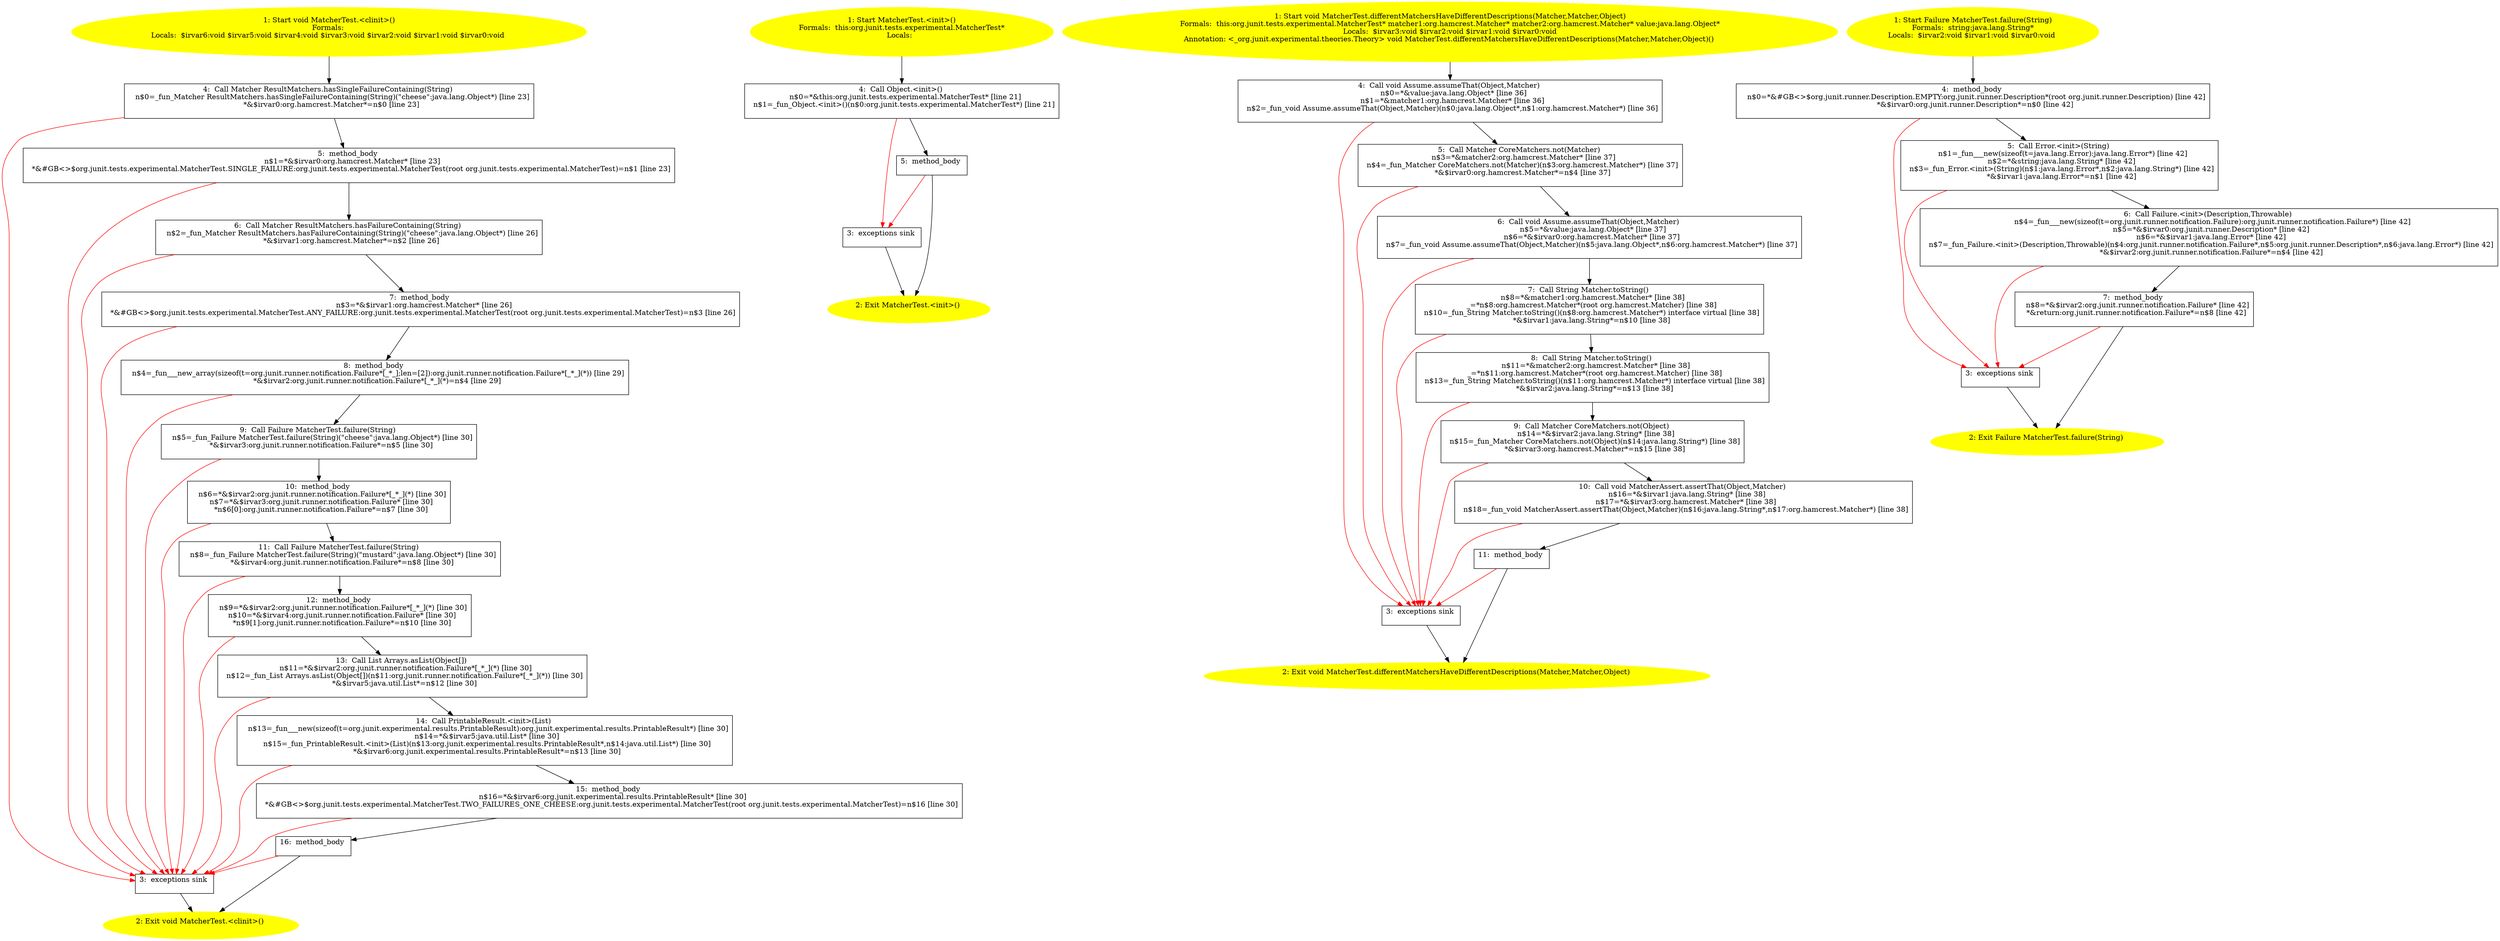 /* @generated */
digraph cfg {
"org.junit.tests.experimental.MatcherTest.<clinit>():void.55f333c6be1b368272109b7e64d44fb5_1" [label="1: Start void MatcherTest.<clinit>()\nFormals: \nLocals:  $irvar6:void $irvar5:void $irvar4:void $irvar3:void $irvar2:void $irvar1:void $irvar0:void \n  " color=yellow style=filled]
	

	 "org.junit.tests.experimental.MatcherTest.<clinit>():void.55f333c6be1b368272109b7e64d44fb5_1" -> "org.junit.tests.experimental.MatcherTest.<clinit>():void.55f333c6be1b368272109b7e64d44fb5_4" ;
"org.junit.tests.experimental.MatcherTest.<clinit>():void.55f333c6be1b368272109b7e64d44fb5_2" [label="2: Exit void MatcherTest.<clinit>() \n  " color=yellow style=filled]
	

"org.junit.tests.experimental.MatcherTest.<clinit>():void.55f333c6be1b368272109b7e64d44fb5_3" [label="3:  exceptions sink \n  " shape="box"]
	

	 "org.junit.tests.experimental.MatcherTest.<clinit>():void.55f333c6be1b368272109b7e64d44fb5_3" -> "org.junit.tests.experimental.MatcherTest.<clinit>():void.55f333c6be1b368272109b7e64d44fb5_2" ;
"org.junit.tests.experimental.MatcherTest.<clinit>():void.55f333c6be1b368272109b7e64d44fb5_4" [label="4:  Call Matcher ResultMatchers.hasSingleFailureContaining(String) \n   n$0=_fun_Matcher ResultMatchers.hasSingleFailureContaining(String)(\"cheese\":java.lang.Object*) [line 23]\n  *&$irvar0:org.hamcrest.Matcher*=n$0 [line 23]\n " shape="box"]
	

	 "org.junit.tests.experimental.MatcherTest.<clinit>():void.55f333c6be1b368272109b7e64d44fb5_4" -> "org.junit.tests.experimental.MatcherTest.<clinit>():void.55f333c6be1b368272109b7e64d44fb5_5" ;
	 "org.junit.tests.experimental.MatcherTest.<clinit>():void.55f333c6be1b368272109b7e64d44fb5_4" -> "org.junit.tests.experimental.MatcherTest.<clinit>():void.55f333c6be1b368272109b7e64d44fb5_3" [color="red" ];
"org.junit.tests.experimental.MatcherTest.<clinit>():void.55f333c6be1b368272109b7e64d44fb5_5" [label="5:  method_body \n   n$1=*&$irvar0:org.hamcrest.Matcher* [line 23]\n  *&#GB<>$org.junit.tests.experimental.MatcherTest.SINGLE_FAILURE:org.junit.tests.experimental.MatcherTest(root org.junit.tests.experimental.MatcherTest)=n$1 [line 23]\n " shape="box"]
	

	 "org.junit.tests.experimental.MatcherTest.<clinit>():void.55f333c6be1b368272109b7e64d44fb5_5" -> "org.junit.tests.experimental.MatcherTest.<clinit>():void.55f333c6be1b368272109b7e64d44fb5_6" ;
	 "org.junit.tests.experimental.MatcherTest.<clinit>():void.55f333c6be1b368272109b7e64d44fb5_5" -> "org.junit.tests.experimental.MatcherTest.<clinit>():void.55f333c6be1b368272109b7e64d44fb5_3" [color="red" ];
"org.junit.tests.experimental.MatcherTest.<clinit>():void.55f333c6be1b368272109b7e64d44fb5_6" [label="6:  Call Matcher ResultMatchers.hasFailureContaining(String) \n   n$2=_fun_Matcher ResultMatchers.hasFailureContaining(String)(\"cheese\":java.lang.Object*) [line 26]\n  *&$irvar1:org.hamcrest.Matcher*=n$2 [line 26]\n " shape="box"]
	

	 "org.junit.tests.experimental.MatcherTest.<clinit>():void.55f333c6be1b368272109b7e64d44fb5_6" -> "org.junit.tests.experimental.MatcherTest.<clinit>():void.55f333c6be1b368272109b7e64d44fb5_7" ;
	 "org.junit.tests.experimental.MatcherTest.<clinit>():void.55f333c6be1b368272109b7e64d44fb5_6" -> "org.junit.tests.experimental.MatcherTest.<clinit>():void.55f333c6be1b368272109b7e64d44fb5_3" [color="red" ];
"org.junit.tests.experimental.MatcherTest.<clinit>():void.55f333c6be1b368272109b7e64d44fb5_7" [label="7:  method_body \n   n$3=*&$irvar1:org.hamcrest.Matcher* [line 26]\n  *&#GB<>$org.junit.tests.experimental.MatcherTest.ANY_FAILURE:org.junit.tests.experimental.MatcherTest(root org.junit.tests.experimental.MatcherTest)=n$3 [line 26]\n " shape="box"]
	

	 "org.junit.tests.experimental.MatcherTest.<clinit>():void.55f333c6be1b368272109b7e64d44fb5_7" -> "org.junit.tests.experimental.MatcherTest.<clinit>():void.55f333c6be1b368272109b7e64d44fb5_8" ;
	 "org.junit.tests.experimental.MatcherTest.<clinit>():void.55f333c6be1b368272109b7e64d44fb5_7" -> "org.junit.tests.experimental.MatcherTest.<clinit>():void.55f333c6be1b368272109b7e64d44fb5_3" [color="red" ];
"org.junit.tests.experimental.MatcherTest.<clinit>():void.55f333c6be1b368272109b7e64d44fb5_8" [label="8:  method_body \n   n$4=_fun___new_array(sizeof(t=org.junit.runner.notification.Failure*[_*_];len=[2]):org.junit.runner.notification.Failure*[_*_](*)) [line 29]\n  *&$irvar2:org.junit.runner.notification.Failure*[_*_](*)=n$4 [line 29]\n " shape="box"]
	

	 "org.junit.tests.experimental.MatcherTest.<clinit>():void.55f333c6be1b368272109b7e64d44fb5_8" -> "org.junit.tests.experimental.MatcherTest.<clinit>():void.55f333c6be1b368272109b7e64d44fb5_9" ;
	 "org.junit.tests.experimental.MatcherTest.<clinit>():void.55f333c6be1b368272109b7e64d44fb5_8" -> "org.junit.tests.experimental.MatcherTest.<clinit>():void.55f333c6be1b368272109b7e64d44fb5_3" [color="red" ];
"org.junit.tests.experimental.MatcherTest.<clinit>():void.55f333c6be1b368272109b7e64d44fb5_9" [label="9:  Call Failure MatcherTest.failure(String) \n   n$5=_fun_Failure MatcherTest.failure(String)(\"cheese\":java.lang.Object*) [line 30]\n  *&$irvar3:org.junit.runner.notification.Failure*=n$5 [line 30]\n " shape="box"]
	

	 "org.junit.tests.experimental.MatcherTest.<clinit>():void.55f333c6be1b368272109b7e64d44fb5_9" -> "org.junit.tests.experimental.MatcherTest.<clinit>():void.55f333c6be1b368272109b7e64d44fb5_10" ;
	 "org.junit.tests.experimental.MatcherTest.<clinit>():void.55f333c6be1b368272109b7e64d44fb5_9" -> "org.junit.tests.experimental.MatcherTest.<clinit>():void.55f333c6be1b368272109b7e64d44fb5_3" [color="red" ];
"org.junit.tests.experimental.MatcherTest.<clinit>():void.55f333c6be1b368272109b7e64d44fb5_10" [label="10:  method_body \n   n$6=*&$irvar2:org.junit.runner.notification.Failure*[_*_](*) [line 30]\n  n$7=*&$irvar3:org.junit.runner.notification.Failure* [line 30]\n  *n$6[0]:org.junit.runner.notification.Failure*=n$7 [line 30]\n " shape="box"]
	

	 "org.junit.tests.experimental.MatcherTest.<clinit>():void.55f333c6be1b368272109b7e64d44fb5_10" -> "org.junit.tests.experimental.MatcherTest.<clinit>():void.55f333c6be1b368272109b7e64d44fb5_11" ;
	 "org.junit.tests.experimental.MatcherTest.<clinit>():void.55f333c6be1b368272109b7e64d44fb5_10" -> "org.junit.tests.experimental.MatcherTest.<clinit>():void.55f333c6be1b368272109b7e64d44fb5_3" [color="red" ];
"org.junit.tests.experimental.MatcherTest.<clinit>():void.55f333c6be1b368272109b7e64d44fb5_11" [label="11:  Call Failure MatcherTest.failure(String) \n   n$8=_fun_Failure MatcherTest.failure(String)(\"mustard\":java.lang.Object*) [line 30]\n  *&$irvar4:org.junit.runner.notification.Failure*=n$8 [line 30]\n " shape="box"]
	

	 "org.junit.tests.experimental.MatcherTest.<clinit>():void.55f333c6be1b368272109b7e64d44fb5_11" -> "org.junit.tests.experimental.MatcherTest.<clinit>():void.55f333c6be1b368272109b7e64d44fb5_12" ;
	 "org.junit.tests.experimental.MatcherTest.<clinit>():void.55f333c6be1b368272109b7e64d44fb5_11" -> "org.junit.tests.experimental.MatcherTest.<clinit>():void.55f333c6be1b368272109b7e64d44fb5_3" [color="red" ];
"org.junit.tests.experimental.MatcherTest.<clinit>():void.55f333c6be1b368272109b7e64d44fb5_12" [label="12:  method_body \n   n$9=*&$irvar2:org.junit.runner.notification.Failure*[_*_](*) [line 30]\n  n$10=*&$irvar4:org.junit.runner.notification.Failure* [line 30]\n  *n$9[1]:org.junit.runner.notification.Failure*=n$10 [line 30]\n " shape="box"]
	

	 "org.junit.tests.experimental.MatcherTest.<clinit>():void.55f333c6be1b368272109b7e64d44fb5_12" -> "org.junit.tests.experimental.MatcherTest.<clinit>():void.55f333c6be1b368272109b7e64d44fb5_13" ;
	 "org.junit.tests.experimental.MatcherTest.<clinit>():void.55f333c6be1b368272109b7e64d44fb5_12" -> "org.junit.tests.experimental.MatcherTest.<clinit>():void.55f333c6be1b368272109b7e64d44fb5_3" [color="red" ];
"org.junit.tests.experimental.MatcherTest.<clinit>():void.55f333c6be1b368272109b7e64d44fb5_13" [label="13:  Call List Arrays.asList(Object[]) \n   n$11=*&$irvar2:org.junit.runner.notification.Failure*[_*_](*) [line 30]\n  n$12=_fun_List Arrays.asList(Object[])(n$11:org.junit.runner.notification.Failure*[_*_](*)) [line 30]\n  *&$irvar5:java.util.List*=n$12 [line 30]\n " shape="box"]
	

	 "org.junit.tests.experimental.MatcherTest.<clinit>():void.55f333c6be1b368272109b7e64d44fb5_13" -> "org.junit.tests.experimental.MatcherTest.<clinit>():void.55f333c6be1b368272109b7e64d44fb5_14" ;
	 "org.junit.tests.experimental.MatcherTest.<clinit>():void.55f333c6be1b368272109b7e64d44fb5_13" -> "org.junit.tests.experimental.MatcherTest.<clinit>():void.55f333c6be1b368272109b7e64d44fb5_3" [color="red" ];
"org.junit.tests.experimental.MatcherTest.<clinit>():void.55f333c6be1b368272109b7e64d44fb5_14" [label="14:  Call PrintableResult.<init>(List) \n   n$13=_fun___new(sizeof(t=org.junit.experimental.results.PrintableResult):org.junit.experimental.results.PrintableResult*) [line 30]\n  n$14=*&$irvar5:java.util.List* [line 30]\n  n$15=_fun_PrintableResult.<init>(List)(n$13:org.junit.experimental.results.PrintableResult*,n$14:java.util.List*) [line 30]\n  *&$irvar6:org.junit.experimental.results.PrintableResult*=n$13 [line 30]\n " shape="box"]
	

	 "org.junit.tests.experimental.MatcherTest.<clinit>():void.55f333c6be1b368272109b7e64d44fb5_14" -> "org.junit.tests.experimental.MatcherTest.<clinit>():void.55f333c6be1b368272109b7e64d44fb5_15" ;
	 "org.junit.tests.experimental.MatcherTest.<clinit>():void.55f333c6be1b368272109b7e64d44fb5_14" -> "org.junit.tests.experimental.MatcherTest.<clinit>():void.55f333c6be1b368272109b7e64d44fb5_3" [color="red" ];
"org.junit.tests.experimental.MatcherTest.<clinit>():void.55f333c6be1b368272109b7e64d44fb5_15" [label="15:  method_body \n   n$16=*&$irvar6:org.junit.experimental.results.PrintableResult* [line 30]\n  *&#GB<>$org.junit.tests.experimental.MatcherTest.TWO_FAILURES_ONE_CHEESE:org.junit.tests.experimental.MatcherTest(root org.junit.tests.experimental.MatcherTest)=n$16 [line 30]\n " shape="box"]
	

	 "org.junit.tests.experimental.MatcherTest.<clinit>():void.55f333c6be1b368272109b7e64d44fb5_15" -> "org.junit.tests.experimental.MatcherTest.<clinit>():void.55f333c6be1b368272109b7e64d44fb5_16" ;
	 "org.junit.tests.experimental.MatcherTest.<clinit>():void.55f333c6be1b368272109b7e64d44fb5_15" -> "org.junit.tests.experimental.MatcherTest.<clinit>():void.55f333c6be1b368272109b7e64d44fb5_3" [color="red" ];
"org.junit.tests.experimental.MatcherTest.<clinit>():void.55f333c6be1b368272109b7e64d44fb5_16" [label="16:  method_body \n  " shape="box"]
	

	 "org.junit.tests.experimental.MatcherTest.<clinit>():void.55f333c6be1b368272109b7e64d44fb5_16" -> "org.junit.tests.experimental.MatcherTest.<clinit>():void.55f333c6be1b368272109b7e64d44fb5_2" ;
	 "org.junit.tests.experimental.MatcherTest.<clinit>():void.55f333c6be1b368272109b7e64d44fb5_16" -> "org.junit.tests.experimental.MatcherTest.<clinit>():void.55f333c6be1b368272109b7e64d44fb5_3" [color="red" ];
"org.junit.tests.experimental.MatcherTest.<init>().9c3d7553a6a5e92604df7b5fba1ed1a2_1" [label="1: Start MatcherTest.<init>()\nFormals:  this:org.junit.tests.experimental.MatcherTest*\nLocals:  \n  " color=yellow style=filled]
	

	 "org.junit.tests.experimental.MatcherTest.<init>().9c3d7553a6a5e92604df7b5fba1ed1a2_1" -> "org.junit.tests.experimental.MatcherTest.<init>().9c3d7553a6a5e92604df7b5fba1ed1a2_4" ;
"org.junit.tests.experimental.MatcherTest.<init>().9c3d7553a6a5e92604df7b5fba1ed1a2_2" [label="2: Exit MatcherTest.<init>() \n  " color=yellow style=filled]
	

"org.junit.tests.experimental.MatcherTest.<init>().9c3d7553a6a5e92604df7b5fba1ed1a2_3" [label="3:  exceptions sink \n  " shape="box"]
	

	 "org.junit.tests.experimental.MatcherTest.<init>().9c3d7553a6a5e92604df7b5fba1ed1a2_3" -> "org.junit.tests.experimental.MatcherTest.<init>().9c3d7553a6a5e92604df7b5fba1ed1a2_2" ;
"org.junit.tests.experimental.MatcherTest.<init>().9c3d7553a6a5e92604df7b5fba1ed1a2_4" [label="4:  Call Object.<init>() \n   n$0=*&this:org.junit.tests.experimental.MatcherTest* [line 21]\n  n$1=_fun_Object.<init>()(n$0:org.junit.tests.experimental.MatcherTest*) [line 21]\n " shape="box"]
	

	 "org.junit.tests.experimental.MatcherTest.<init>().9c3d7553a6a5e92604df7b5fba1ed1a2_4" -> "org.junit.tests.experimental.MatcherTest.<init>().9c3d7553a6a5e92604df7b5fba1ed1a2_5" ;
	 "org.junit.tests.experimental.MatcherTest.<init>().9c3d7553a6a5e92604df7b5fba1ed1a2_4" -> "org.junit.tests.experimental.MatcherTest.<init>().9c3d7553a6a5e92604df7b5fba1ed1a2_3" [color="red" ];
"org.junit.tests.experimental.MatcherTest.<init>().9c3d7553a6a5e92604df7b5fba1ed1a2_5" [label="5:  method_body \n  " shape="box"]
	

	 "org.junit.tests.experimental.MatcherTest.<init>().9c3d7553a6a5e92604df7b5fba1ed1a2_5" -> "org.junit.tests.experimental.MatcherTest.<init>().9c3d7553a6a5e92604df7b5fba1ed1a2_2" ;
	 "org.junit.tests.experimental.MatcherTest.<init>().9c3d7553a6a5e92604df7b5fba1ed1a2_5" -> "org.junit.tests.experimental.MatcherTest.<init>().9c3d7553a6a5e92604df7b5fba1ed1a2_3" [color="red" ];
"org.junit.tests.experimental.MatcherTest.differentMatchersHaveDifferentDescriptions(org.hamcrest.Mat.c66edfb973ecd1dfc65a28a95ddf0ad2_1" [label="1: Start void MatcherTest.differentMatchersHaveDifferentDescriptions(Matcher,Matcher,Object)\nFormals:  this:org.junit.tests.experimental.MatcherTest* matcher1:org.hamcrest.Matcher* matcher2:org.hamcrest.Matcher* value:java.lang.Object*\nLocals:  $irvar3:void $irvar2:void $irvar1:void $irvar0:void\nAnnotation: <_org.junit.experimental.theories.Theory> void MatcherTest.differentMatchersHaveDifferentDescriptions(Matcher,Matcher,Object)() \n  " color=yellow style=filled]
	

	 "org.junit.tests.experimental.MatcherTest.differentMatchersHaveDifferentDescriptions(org.hamcrest.Mat.c66edfb973ecd1dfc65a28a95ddf0ad2_1" -> "org.junit.tests.experimental.MatcherTest.differentMatchersHaveDifferentDescriptions(org.hamcrest.Mat.c66edfb973ecd1dfc65a28a95ddf0ad2_4" ;
"org.junit.tests.experimental.MatcherTest.differentMatchersHaveDifferentDescriptions(org.hamcrest.Mat.c66edfb973ecd1dfc65a28a95ddf0ad2_2" [label="2: Exit void MatcherTest.differentMatchersHaveDifferentDescriptions(Matcher,Matcher,Object) \n  " color=yellow style=filled]
	

"org.junit.tests.experimental.MatcherTest.differentMatchersHaveDifferentDescriptions(org.hamcrest.Mat.c66edfb973ecd1dfc65a28a95ddf0ad2_3" [label="3:  exceptions sink \n  " shape="box"]
	

	 "org.junit.tests.experimental.MatcherTest.differentMatchersHaveDifferentDescriptions(org.hamcrest.Mat.c66edfb973ecd1dfc65a28a95ddf0ad2_3" -> "org.junit.tests.experimental.MatcherTest.differentMatchersHaveDifferentDescriptions(org.hamcrest.Mat.c66edfb973ecd1dfc65a28a95ddf0ad2_2" ;
"org.junit.tests.experimental.MatcherTest.differentMatchersHaveDifferentDescriptions(org.hamcrest.Mat.c66edfb973ecd1dfc65a28a95ddf0ad2_4" [label="4:  Call void Assume.assumeThat(Object,Matcher) \n   n$0=*&value:java.lang.Object* [line 36]\n  n$1=*&matcher1:org.hamcrest.Matcher* [line 36]\n  n$2=_fun_void Assume.assumeThat(Object,Matcher)(n$0:java.lang.Object*,n$1:org.hamcrest.Matcher*) [line 36]\n " shape="box"]
	

	 "org.junit.tests.experimental.MatcherTest.differentMatchersHaveDifferentDescriptions(org.hamcrest.Mat.c66edfb973ecd1dfc65a28a95ddf0ad2_4" -> "org.junit.tests.experimental.MatcherTest.differentMatchersHaveDifferentDescriptions(org.hamcrest.Mat.c66edfb973ecd1dfc65a28a95ddf0ad2_5" ;
	 "org.junit.tests.experimental.MatcherTest.differentMatchersHaveDifferentDescriptions(org.hamcrest.Mat.c66edfb973ecd1dfc65a28a95ddf0ad2_4" -> "org.junit.tests.experimental.MatcherTest.differentMatchersHaveDifferentDescriptions(org.hamcrest.Mat.c66edfb973ecd1dfc65a28a95ddf0ad2_3" [color="red" ];
"org.junit.tests.experimental.MatcherTest.differentMatchersHaveDifferentDescriptions(org.hamcrest.Mat.c66edfb973ecd1dfc65a28a95ddf0ad2_5" [label="5:  Call Matcher CoreMatchers.not(Matcher) \n   n$3=*&matcher2:org.hamcrest.Matcher* [line 37]\n  n$4=_fun_Matcher CoreMatchers.not(Matcher)(n$3:org.hamcrest.Matcher*) [line 37]\n  *&$irvar0:org.hamcrest.Matcher*=n$4 [line 37]\n " shape="box"]
	

	 "org.junit.tests.experimental.MatcherTest.differentMatchersHaveDifferentDescriptions(org.hamcrest.Mat.c66edfb973ecd1dfc65a28a95ddf0ad2_5" -> "org.junit.tests.experimental.MatcherTest.differentMatchersHaveDifferentDescriptions(org.hamcrest.Mat.c66edfb973ecd1dfc65a28a95ddf0ad2_6" ;
	 "org.junit.tests.experimental.MatcherTest.differentMatchersHaveDifferentDescriptions(org.hamcrest.Mat.c66edfb973ecd1dfc65a28a95ddf0ad2_5" -> "org.junit.tests.experimental.MatcherTest.differentMatchersHaveDifferentDescriptions(org.hamcrest.Mat.c66edfb973ecd1dfc65a28a95ddf0ad2_3" [color="red" ];
"org.junit.tests.experimental.MatcherTest.differentMatchersHaveDifferentDescriptions(org.hamcrest.Mat.c66edfb973ecd1dfc65a28a95ddf0ad2_6" [label="6:  Call void Assume.assumeThat(Object,Matcher) \n   n$5=*&value:java.lang.Object* [line 37]\n  n$6=*&$irvar0:org.hamcrest.Matcher* [line 37]\n  n$7=_fun_void Assume.assumeThat(Object,Matcher)(n$5:java.lang.Object*,n$6:org.hamcrest.Matcher*) [line 37]\n " shape="box"]
	

	 "org.junit.tests.experimental.MatcherTest.differentMatchersHaveDifferentDescriptions(org.hamcrest.Mat.c66edfb973ecd1dfc65a28a95ddf0ad2_6" -> "org.junit.tests.experimental.MatcherTest.differentMatchersHaveDifferentDescriptions(org.hamcrest.Mat.c66edfb973ecd1dfc65a28a95ddf0ad2_7" ;
	 "org.junit.tests.experimental.MatcherTest.differentMatchersHaveDifferentDescriptions(org.hamcrest.Mat.c66edfb973ecd1dfc65a28a95ddf0ad2_6" -> "org.junit.tests.experimental.MatcherTest.differentMatchersHaveDifferentDescriptions(org.hamcrest.Mat.c66edfb973ecd1dfc65a28a95ddf0ad2_3" [color="red" ];
"org.junit.tests.experimental.MatcherTest.differentMatchersHaveDifferentDescriptions(org.hamcrest.Mat.c66edfb973ecd1dfc65a28a95ddf0ad2_7" [label="7:  Call String Matcher.toString() \n   n$8=*&matcher1:org.hamcrest.Matcher* [line 38]\n  _=*n$8:org.hamcrest.Matcher*(root org.hamcrest.Matcher) [line 38]\n  n$10=_fun_String Matcher.toString()(n$8:org.hamcrest.Matcher*) interface virtual [line 38]\n  *&$irvar1:java.lang.String*=n$10 [line 38]\n " shape="box"]
	

	 "org.junit.tests.experimental.MatcherTest.differentMatchersHaveDifferentDescriptions(org.hamcrest.Mat.c66edfb973ecd1dfc65a28a95ddf0ad2_7" -> "org.junit.tests.experimental.MatcherTest.differentMatchersHaveDifferentDescriptions(org.hamcrest.Mat.c66edfb973ecd1dfc65a28a95ddf0ad2_8" ;
	 "org.junit.tests.experimental.MatcherTest.differentMatchersHaveDifferentDescriptions(org.hamcrest.Mat.c66edfb973ecd1dfc65a28a95ddf0ad2_7" -> "org.junit.tests.experimental.MatcherTest.differentMatchersHaveDifferentDescriptions(org.hamcrest.Mat.c66edfb973ecd1dfc65a28a95ddf0ad2_3" [color="red" ];
"org.junit.tests.experimental.MatcherTest.differentMatchersHaveDifferentDescriptions(org.hamcrest.Mat.c66edfb973ecd1dfc65a28a95ddf0ad2_8" [label="8:  Call String Matcher.toString() \n   n$11=*&matcher2:org.hamcrest.Matcher* [line 38]\n  _=*n$11:org.hamcrest.Matcher*(root org.hamcrest.Matcher) [line 38]\n  n$13=_fun_String Matcher.toString()(n$11:org.hamcrest.Matcher*) interface virtual [line 38]\n  *&$irvar2:java.lang.String*=n$13 [line 38]\n " shape="box"]
	

	 "org.junit.tests.experimental.MatcherTest.differentMatchersHaveDifferentDescriptions(org.hamcrest.Mat.c66edfb973ecd1dfc65a28a95ddf0ad2_8" -> "org.junit.tests.experimental.MatcherTest.differentMatchersHaveDifferentDescriptions(org.hamcrest.Mat.c66edfb973ecd1dfc65a28a95ddf0ad2_9" ;
	 "org.junit.tests.experimental.MatcherTest.differentMatchersHaveDifferentDescriptions(org.hamcrest.Mat.c66edfb973ecd1dfc65a28a95ddf0ad2_8" -> "org.junit.tests.experimental.MatcherTest.differentMatchersHaveDifferentDescriptions(org.hamcrest.Mat.c66edfb973ecd1dfc65a28a95ddf0ad2_3" [color="red" ];
"org.junit.tests.experimental.MatcherTest.differentMatchersHaveDifferentDescriptions(org.hamcrest.Mat.c66edfb973ecd1dfc65a28a95ddf0ad2_9" [label="9:  Call Matcher CoreMatchers.not(Object) \n   n$14=*&$irvar2:java.lang.String* [line 38]\n  n$15=_fun_Matcher CoreMatchers.not(Object)(n$14:java.lang.String*) [line 38]\n  *&$irvar3:org.hamcrest.Matcher*=n$15 [line 38]\n " shape="box"]
	

	 "org.junit.tests.experimental.MatcherTest.differentMatchersHaveDifferentDescriptions(org.hamcrest.Mat.c66edfb973ecd1dfc65a28a95ddf0ad2_9" -> "org.junit.tests.experimental.MatcherTest.differentMatchersHaveDifferentDescriptions(org.hamcrest.Mat.c66edfb973ecd1dfc65a28a95ddf0ad2_10" ;
	 "org.junit.tests.experimental.MatcherTest.differentMatchersHaveDifferentDescriptions(org.hamcrest.Mat.c66edfb973ecd1dfc65a28a95ddf0ad2_9" -> "org.junit.tests.experimental.MatcherTest.differentMatchersHaveDifferentDescriptions(org.hamcrest.Mat.c66edfb973ecd1dfc65a28a95ddf0ad2_3" [color="red" ];
"org.junit.tests.experimental.MatcherTest.differentMatchersHaveDifferentDescriptions(org.hamcrest.Mat.c66edfb973ecd1dfc65a28a95ddf0ad2_10" [label="10:  Call void MatcherAssert.assertThat(Object,Matcher) \n   n$16=*&$irvar1:java.lang.String* [line 38]\n  n$17=*&$irvar3:org.hamcrest.Matcher* [line 38]\n  n$18=_fun_void MatcherAssert.assertThat(Object,Matcher)(n$16:java.lang.String*,n$17:org.hamcrest.Matcher*) [line 38]\n " shape="box"]
	

	 "org.junit.tests.experimental.MatcherTest.differentMatchersHaveDifferentDescriptions(org.hamcrest.Mat.c66edfb973ecd1dfc65a28a95ddf0ad2_10" -> "org.junit.tests.experimental.MatcherTest.differentMatchersHaveDifferentDescriptions(org.hamcrest.Mat.c66edfb973ecd1dfc65a28a95ddf0ad2_11" ;
	 "org.junit.tests.experimental.MatcherTest.differentMatchersHaveDifferentDescriptions(org.hamcrest.Mat.c66edfb973ecd1dfc65a28a95ddf0ad2_10" -> "org.junit.tests.experimental.MatcherTest.differentMatchersHaveDifferentDescriptions(org.hamcrest.Mat.c66edfb973ecd1dfc65a28a95ddf0ad2_3" [color="red" ];
"org.junit.tests.experimental.MatcherTest.differentMatchersHaveDifferentDescriptions(org.hamcrest.Mat.c66edfb973ecd1dfc65a28a95ddf0ad2_11" [label="11:  method_body \n  " shape="box"]
	

	 "org.junit.tests.experimental.MatcherTest.differentMatchersHaveDifferentDescriptions(org.hamcrest.Mat.c66edfb973ecd1dfc65a28a95ddf0ad2_11" -> "org.junit.tests.experimental.MatcherTest.differentMatchersHaveDifferentDescriptions(org.hamcrest.Mat.c66edfb973ecd1dfc65a28a95ddf0ad2_2" ;
	 "org.junit.tests.experimental.MatcherTest.differentMatchersHaveDifferentDescriptions(org.hamcrest.Mat.c66edfb973ecd1dfc65a28a95ddf0ad2_11" -> "org.junit.tests.experimental.MatcherTest.differentMatchersHaveDifferentDescriptions(org.hamcrest.Mat.c66edfb973ecd1dfc65a28a95ddf0ad2_3" [color="red" ];
"org.junit.tests.experimental.MatcherTest.failure(java.lang.String):org.junit.runner.notification.Fai.ba030991962db5712526c4b59d18436d_1" [label="1: Start Failure MatcherTest.failure(String)\nFormals:  string:java.lang.String*\nLocals:  $irvar2:void $irvar1:void $irvar0:void \n  " color=yellow style=filled]
	

	 "org.junit.tests.experimental.MatcherTest.failure(java.lang.String):org.junit.runner.notification.Fai.ba030991962db5712526c4b59d18436d_1" -> "org.junit.tests.experimental.MatcherTest.failure(java.lang.String):org.junit.runner.notification.Fai.ba030991962db5712526c4b59d18436d_4" ;
"org.junit.tests.experimental.MatcherTest.failure(java.lang.String):org.junit.runner.notification.Fai.ba030991962db5712526c4b59d18436d_2" [label="2: Exit Failure MatcherTest.failure(String) \n  " color=yellow style=filled]
	

"org.junit.tests.experimental.MatcherTest.failure(java.lang.String):org.junit.runner.notification.Fai.ba030991962db5712526c4b59d18436d_3" [label="3:  exceptions sink \n  " shape="box"]
	

	 "org.junit.tests.experimental.MatcherTest.failure(java.lang.String):org.junit.runner.notification.Fai.ba030991962db5712526c4b59d18436d_3" -> "org.junit.tests.experimental.MatcherTest.failure(java.lang.String):org.junit.runner.notification.Fai.ba030991962db5712526c4b59d18436d_2" ;
"org.junit.tests.experimental.MatcherTest.failure(java.lang.String):org.junit.runner.notification.Fai.ba030991962db5712526c4b59d18436d_4" [label="4:  method_body \n   n$0=*&#GB<>$org.junit.runner.Description.EMPTY:org.junit.runner.Description*(root org.junit.runner.Description) [line 42]\n  *&$irvar0:org.junit.runner.Description*=n$0 [line 42]\n " shape="box"]
	

	 "org.junit.tests.experimental.MatcherTest.failure(java.lang.String):org.junit.runner.notification.Fai.ba030991962db5712526c4b59d18436d_4" -> "org.junit.tests.experimental.MatcherTest.failure(java.lang.String):org.junit.runner.notification.Fai.ba030991962db5712526c4b59d18436d_5" ;
	 "org.junit.tests.experimental.MatcherTest.failure(java.lang.String):org.junit.runner.notification.Fai.ba030991962db5712526c4b59d18436d_4" -> "org.junit.tests.experimental.MatcherTest.failure(java.lang.String):org.junit.runner.notification.Fai.ba030991962db5712526c4b59d18436d_3" [color="red" ];
"org.junit.tests.experimental.MatcherTest.failure(java.lang.String):org.junit.runner.notification.Fai.ba030991962db5712526c4b59d18436d_5" [label="5:  Call Error.<init>(String) \n   n$1=_fun___new(sizeof(t=java.lang.Error):java.lang.Error*) [line 42]\n  n$2=*&string:java.lang.String* [line 42]\n  n$3=_fun_Error.<init>(String)(n$1:java.lang.Error*,n$2:java.lang.String*) [line 42]\n  *&$irvar1:java.lang.Error*=n$1 [line 42]\n " shape="box"]
	

	 "org.junit.tests.experimental.MatcherTest.failure(java.lang.String):org.junit.runner.notification.Fai.ba030991962db5712526c4b59d18436d_5" -> "org.junit.tests.experimental.MatcherTest.failure(java.lang.String):org.junit.runner.notification.Fai.ba030991962db5712526c4b59d18436d_6" ;
	 "org.junit.tests.experimental.MatcherTest.failure(java.lang.String):org.junit.runner.notification.Fai.ba030991962db5712526c4b59d18436d_5" -> "org.junit.tests.experimental.MatcherTest.failure(java.lang.String):org.junit.runner.notification.Fai.ba030991962db5712526c4b59d18436d_3" [color="red" ];
"org.junit.tests.experimental.MatcherTest.failure(java.lang.String):org.junit.runner.notification.Fai.ba030991962db5712526c4b59d18436d_6" [label="6:  Call Failure.<init>(Description,Throwable) \n   n$4=_fun___new(sizeof(t=org.junit.runner.notification.Failure):org.junit.runner.notification.Failure*) [line 42]\n  n$5=*&$irvar0:org.junit.runner.Description* [line 42]\n  n$6=*&$irvar1:java.lang.Error* [line 42]\n  n$7=_fun_Failure.<init>(Description,Throwable)(n$4:org.junit.runner.notification.Failure*,n$5:org.junit.runner.Description*,n$6:java.lang.Error*) [line 42]\n  *&$irvar2:org.junit.runner.notification.Failure*=n$4 [line 42]\n " shape="box"]
	

	 "org.junit.tests.experimental.MatcherTest.failure(java.lang.String):org.junit.runner.notification.Fai.ba030991962db5712526c4b59d18436d_6" -> "org.junit.tests.experimental.MatcherTest.failure(java.lang.String):org.junit.runner.notification.Fai.ba030991962db5712526c4b59d18436d_7" ;
	 "org.junit.tests.experimental.MatcherTest.failure(java.lang.String):org.junit.runner.notification.Fai.ba030991962db5712526c4b59d18436d_6" -> "org.junit.tests.experimental.MatcherTest.failure(java.lang.String):org.junit.runner.notification.Fai.ba030991962db5712526c4b59d18436d_3" [color="red" ];
"org.junit.tests.experimental.MatcherTest.failure(java.lang.String):org.junit.runner.notification.Fai.ba030991962db5712526c4b59d18436d_7" [label="7:  method_body \n   n$8=*&$irvar2:org.junit.runner.notification.Failure* [line 42]\n  *&return:org.junit.runner.notification.Failure*=n$8 [line 42]\n " shape="box"]
	

	 "org.junit.tests.experimental.MatcherTest.failure(java.lang.String):org.junit.runner.notification.Fai.ba030991962db5712526c4b59d18436d_7" -> "org.junit.tests.experimental.MatcherTest.failure(java.lang.String):org.junit.runner.notification.Fai.ba030991962db5712526c4b59d18436d_2" ;
	 "org.junit.tests.experimental.MatcherTest.failure(java.lang.String):org.junit.runner.notification.Fai.ba030991962db5712526c4b59d18436d_7" -> "org.junit.tests.experimental.MatcherTest.failure(java.lang.String):org.junit.runner.notification.Fai.ba030991962db5712526c4b59d18436d_3" [color="red" ];
}
